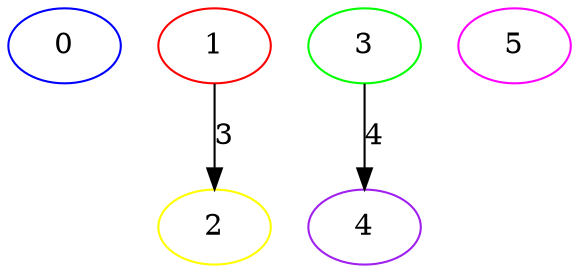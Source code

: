 digraph "example" {
  "0" [color="blue"];
  "1" [color="red"];
  "2" [color="yellow"];
  "3" [color="green"];
  "4" [color="purple"];
  "5" [color="magenta"];
  "1" -> "2" [label="3"];
  "3" -> "4" [label="4"];
}
